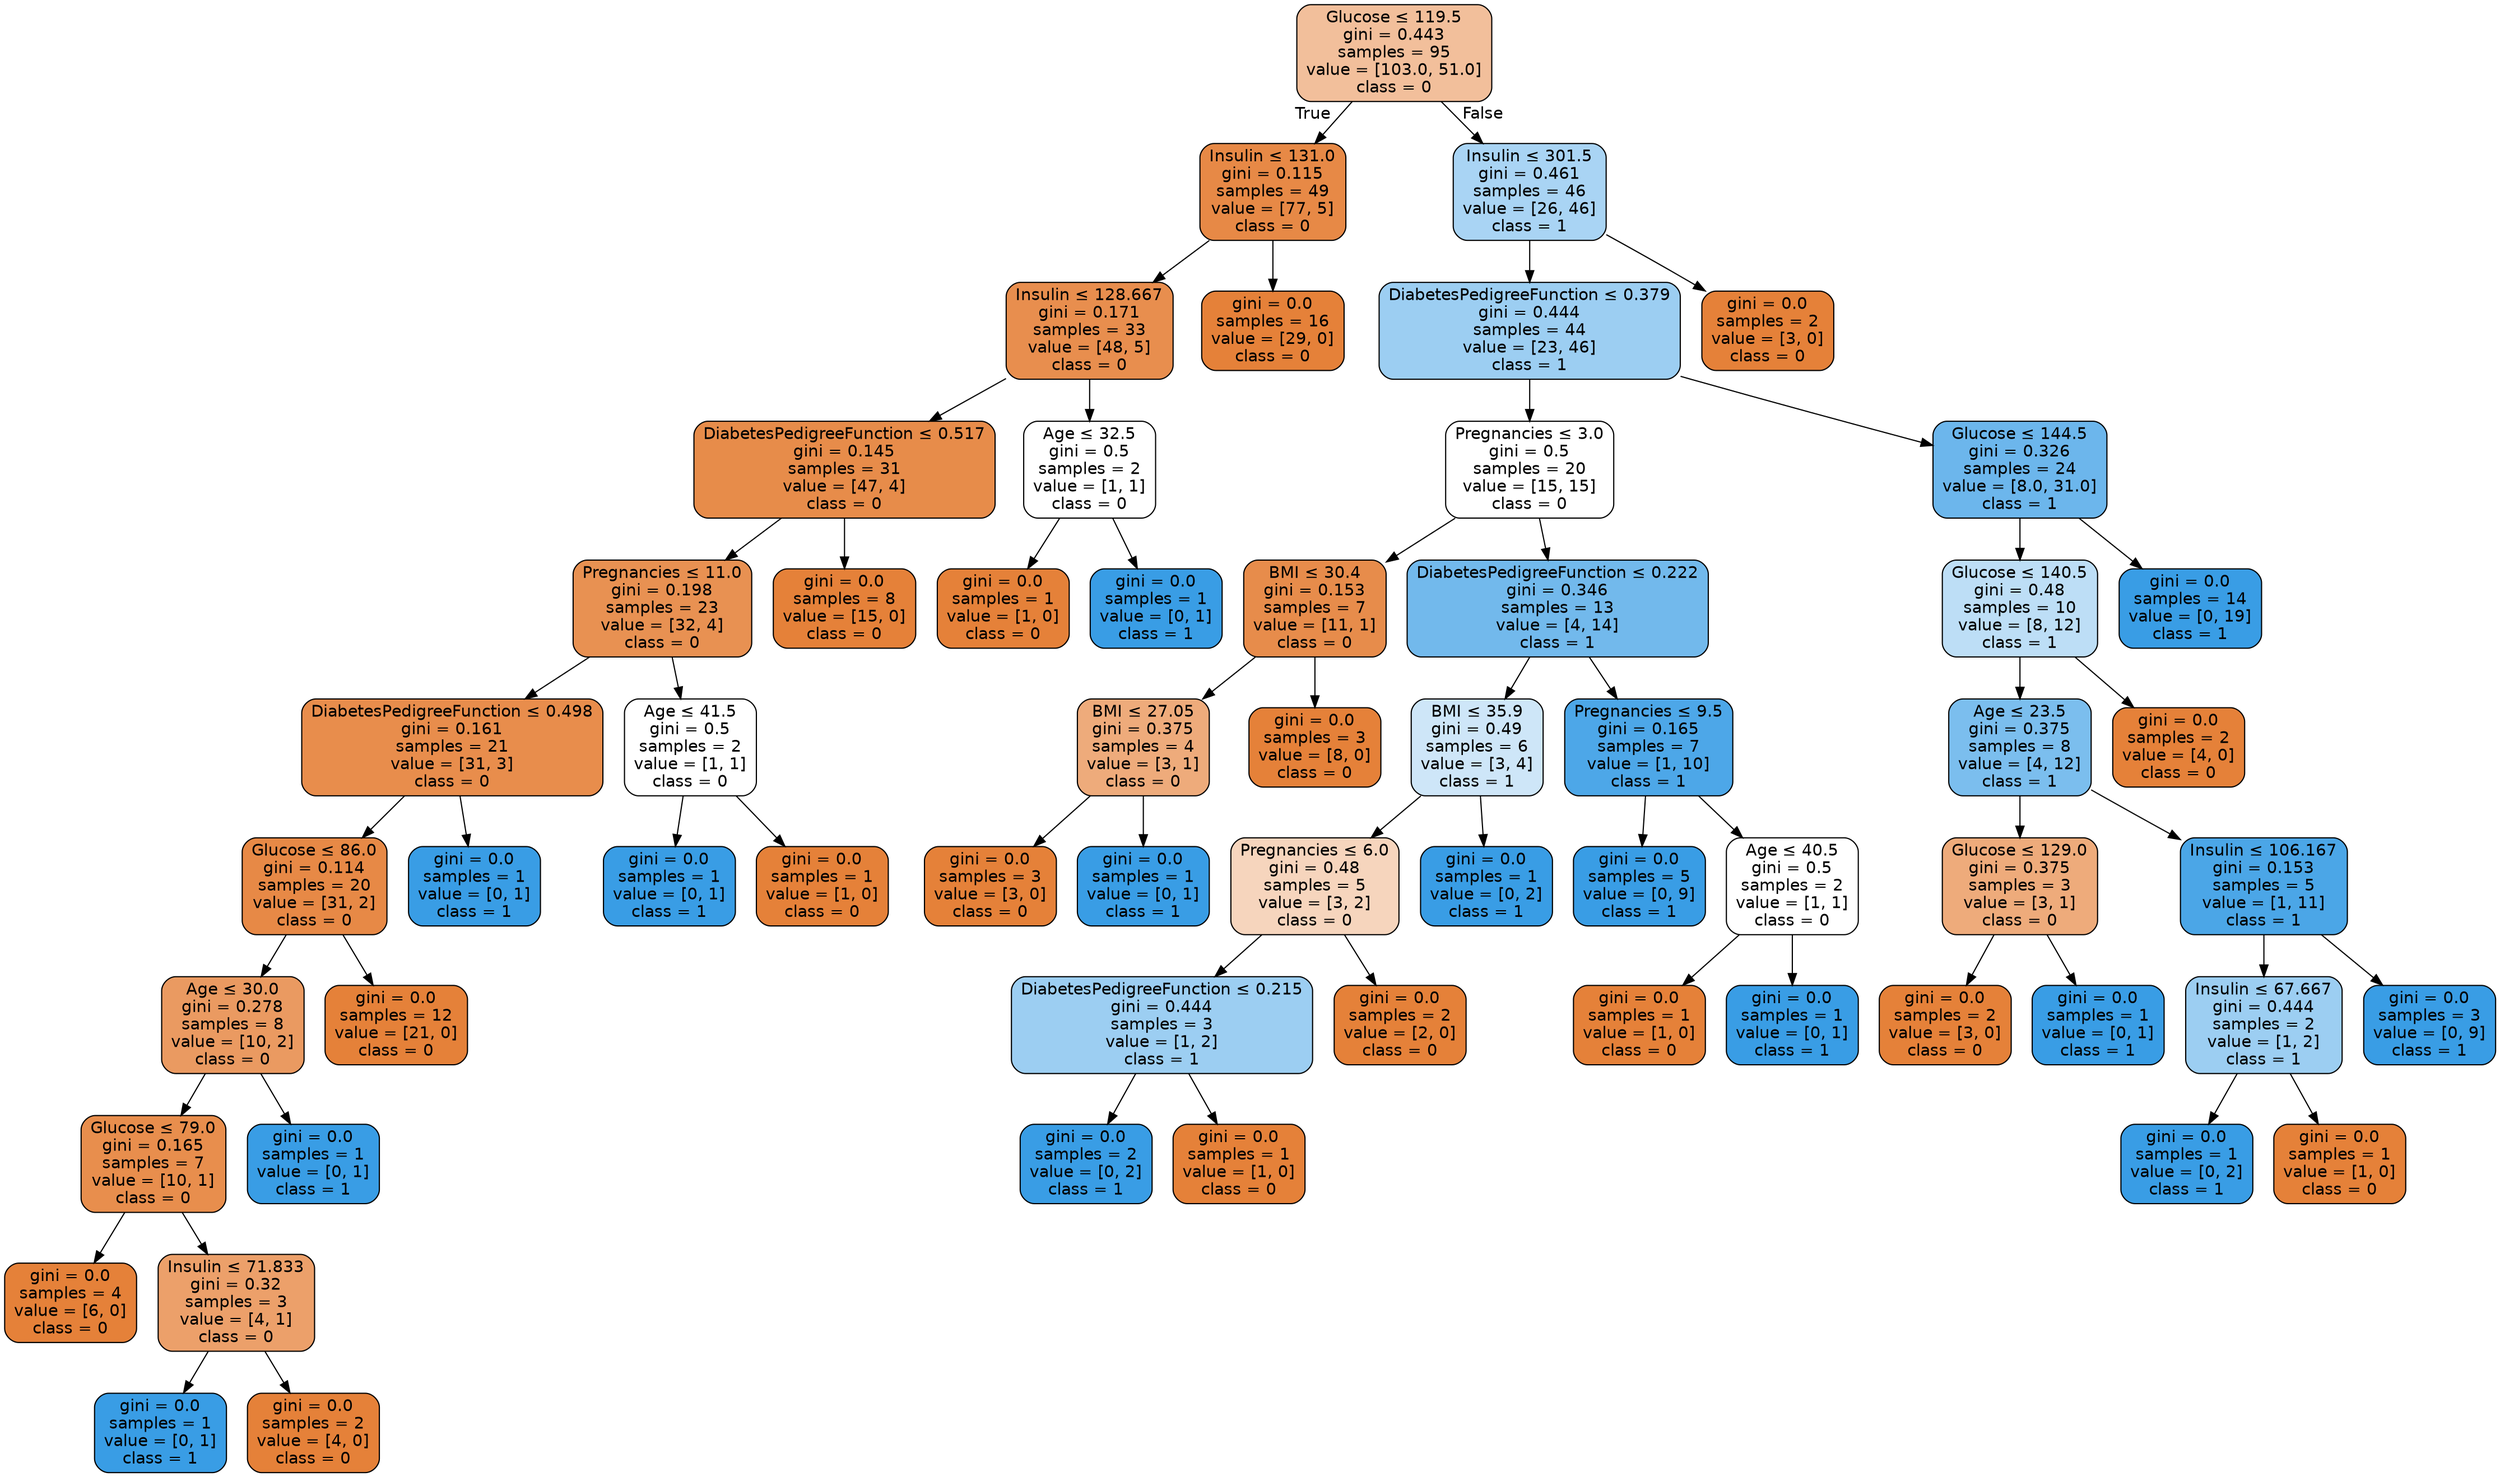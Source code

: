 digraph Tree {
node [shape=box, style="filled, rounded", color="black", fontname="helvetica"] ;
edge [fontname="helvetica"] ;
0 [label=<Glucose &le; 119.5<br/>gini = 0.443<br/>samples = 95<br/>value = [103.0, 51.0]<br/>class = 0>, fillcolor="#f2bf9b"] ;
1 [label=<Insulin &le; 131.0<br/>gini = 0.115<br/>samples = 49<br/>value = [77, 5]<br/>class = 0>, fillcolor="#e78946"] ;
0 -> 1 [labeldistance=2.5, labelangle=45, headlabel="True"] ;
2 [label=<Insulin &le; 128.667<br/>gini = 0.171<br/>samples = 33<br/>value = [48, 5]<br/>class = 0>, fillcolor="#e88e4e"] ;
1 -> 2 ;
3 [label=<DiabetesPedigreeFunction &le; 0.517<br/>gini = 0.145<br/>samples = 31<br/>value = [47, 4]<br/>class = 0>, fillcolor="#e78c4a"] ;
2 -> 3 ;
4 [label=<Pregnancies &le; 11.0<br/>gini = 0.198<br/>samples = 23<br/>value = [32, 4]<br/>class = 0>, fillcolor="#e89152"] ;
3 -> 4 ;
5 [label=<DiabetesPedigreeFunction &le; 0.498<br/>gini = 0.161<br/>samples = 21<br/>value = [31, 3]<br/>class = 0>, fillcolor="#e88d4c"] ;
4 -> 5 ;
6 [label=<Glucose &le; 86.0<br/>gini = 0.114<br/>samples = 20<br/>value = [31, 2]<br/>class = 0>, fillcolor="#e78946"] ;
5 -> 6 ;
7 [label=<Age &le; 30.0<br/>gini = 0.278<br/>samples = 8<br/>value = [10, 2]<br/>class = 0>, fillcolor="#ea9a61"] ;
6 -> 7 ;
8 [label=<Glucose &le; 79.0<br/>gini = 0.165<br/>samples = 7<br/>value = [10, 1]<br/>class = 0>, fillcolor="#e88e4d"] ;
7 -> 8 ;
9 [label=<gini = 0.0<br/>samples = 4<br/>value = [6, 0]<br/>class = 0>, fillcolor="#e58139"] ;
8 -> 9 ;
10 [label=<Insulin &le; 71.833<br/>gini = 0.32<br/>samples = 3<br/>value = [4, 1]<br/>class = 0>, fillcolor="#eca06a"] ;
8 -> 10 ;
11 [label=<gini = 0.0<br/>samples = 1<br/>value = [0, 1]<br/>class = 1>, fillcolor="#399de5"] ;
10 -> 11 ;
12 [label=<gini = 0.0<br/>samples = 2<br/>value = [4, 0]<br/>class = 0>, fillcolor="#e58139"] ;
10 -> 12 ;
13 [label=<gini = 0.0<br/>samples = 1<br/>value = [0, 1]<br/>class = 1>, fillcolor="#399de5"] ;
7 -> 13 ;
14 [label=<gini = 0.0<br/>samples = 12<br/>value = [21, 0]<br/>class = 0>, fillcolor="#e58139"] ;
6 -> 14 ;
15 [label=<gini = 0.0<br/>samples = 1<br/>value = [0, 1]<br/>class = 1>, fillcolor="#399de5"] ;
5 -> 15 ;
16 [label=<Age &le; 41.5<br/>gini = 0.5<br/>samples = 2<br/>value = [1, 1]<br/>class = 0>, fillcolor="#ffffff"] ;
4 -> 16 ;
17 [label=<gini = 0.0<br/>samples = 1<br/>value = [0, 1]<br/>class = 1>, fillcolor="#399de5"] ;
16 -> 17 ;
18 [label=<gini = 0.0<br/>samples = 1<br/>value = [1, 0]<br/>class = 0>, fillcolor="#e58139"] ;
16 -> 18 ;
19 [label=<gini = 0.0<br/>samples = 8<br/>value = [15, 0]<br/>class = 0>, fillcolor="#e58139"] ;
3 -> 19 ;
20 [label=<Age &le; 32.5<br/>gini = 0.5<br/>samples = 2<br/>value = [1, 1]<br/>class = 0>, fillcolor="#ffffff"] ;
2 -> 20 ;
21 [label=<gini = 0.0<br/>samples = 1<br/>value = [1, 0]<br/>class = 0>, fillcolor="#e58139"] ;
20 -> 21 ;
22 [label=<gini = 0.0<br/>samples = 1<br/>value = [0, 1]<br/>class = 1>, fillcolor="#399de5"] ;
20 -> 22 ;
23 [label=<gini = 0.0<br/>samples = 16<br/>value = [29, 0]<br/>class = 0>, fillcolor="#e58139"] ;
1 -> 23 ;
24 [label=<Insulin &le; 301.5<br/>gini = 0.461<br/>samples = 46<br/>value = [26, 46]<br/>class = 1>, fillcolor="#a9d4f4"] ;
0 -> 24 [labeldistance=2.5, labelangle=-45, headlabel="False"] ;
25 [label=<DiabetesPedigreeFunction &le; 0.379<br/>gini = 0.444<br/>samples = 44<br/>value = [23, 46]<br/>class = 1>, fillcolor="#9ccef2"] ;
24 -> 25 ;
26 [label=<Pregnancies &le; 3.0<br/>gini = 0.5<br/>samples = 20<br/>value = [15, 15]<br/>class = 0>, fillcolor="#ffffff"] ;
25 -> 26 ;
27 [label=<BMI &le; 30.4<br/>gini = 0.153<br/>samples = 7<br/>value = [11, 1]<br/>class = 0>, fillcolor="#e78c4b"] ;
26 -> 27 ;
28 [label=<BMI &le; 27.05<br/>gini = 0.375<br/>samples = 4<br/>value = [3, 1]<br/>class = 0>, fillcolor="#eeab7b"] ;
27 -> 28 ;
29 [label=<gini = 0.0<br/>samples = 3<br/>value = [3, 0]<br/>class = 0>, fillcolor="#e58139"] ;
28 -> 29 ;
30 [label=<gini = 0.0<br/>samples = 1<br/>value = [0, 1]<br/>class = 1>, fillcolor="#399de5"] ;
28 -> 30 ;
31 [label=<gini = 0.0<br/>samples = 3<br/>value = [8, 0]<br/>class = 0>, fillcolor="#e58139"] ;
27 -> 31 ;
32 [label=<DiabetesPedigreeFunction &le; 0.222<br/>gini = 0.346<br/>samples = 13<br/>value = [4, 14]<br/>class = 1>, fillcolor="#72b9ec"] ;
26 -> 32 ;
33 [label=<BMI &le; 35.9<br/>gini = 0.49<br/>samples = 6<br/>value = [3, 4]<br/>class = 1>, fillcolor="#cee6f8"] ;
32 -> 33 ;
34 [label=<Pregnancies &le; 6.0<br/>gini = 0.48<br/>samples = 5<br/>value = [3, 2]<br/>class = 0>, fillcolor="#f6d5bd"] ;
33 -> 34 ;
35 [label=<DiabetesPedigreeFunction &le; 0.215<br/>gini = 0.444<br/>samples = 3<br/>value = [1, 2]<br/>class = 1>, fillcolor="#9ccef2"] ;
34 -> 35 ;
36 [label=<gini = 0.0<br/>samples = 2<br/>value = [0, 2]<br/>class = 1>, fillcolor="#399de5"] ;
35 -> 36 ;
37 [label=<gini = 0.0<br/>samples = 1<br/>value = [1, 0]<br/>class = 0>, fillcolor="#e58139"] ;
35 -> 37 ;
38 [label=<gini = 0.0<br/>samples = 2<br/>value = [2, 0]<br/>class = 0>, fillcolor="#e58139"] ;
34 -> 38 ;
39 [label=<gini = 0.0<br/>samples = 1<br/>value = [0, 2]<br/>class = 1>, fillcolor="#399de5"] ;
33 -> 39 ;
40 [label=<Pregnancies &le; 9.5<br/>gini = 0.165<br/>samples = 7<br/>value = [1, 10]<br/>class = 1>, fillcolor="#4da7e8"] ;
32 -> 40 ;
41 [label=<gini = 0.0<br/>samples = 5<br/>value = [0, 9]<br/>class = 1>, fillcolor="#399de5"] ;
40 -> 41 ;
42 [label=<Age &le; 40.5<br/>gini = 0.5<br/>samples = 2<br/>value = [1, 1]<br/>class = 0>, fillcolor="#ffffff"] ;
40 -> 42 ;
43 [label=<gini = 0.0<br/>samples = 1<br/>value = [1, 0]<br/>class = 0>, fillcolor="#e58139"] ;
42 -> 43 ;
44 [label=<gini = 0.0<br/>samples = 1<br/>value = [0, 1]<br/>class = 1>, fillcolor="#399de5"] ;
42 -> 44 ;
45 [label=<Glucose &le; 144.5<br/>gini = 0.326<br/>samples = 24<br/>value = [8.0, 31.0]<br/>class = 1>, fillcolor="#6cb6ec"] ;
25 -> 45 ;
46 [label=<Glucose &le; 140.5<br/>gini = 0.48<br/>samples = 10<br/>value = [8, 12]<br/>class = 1>, fillcolor="#bddef6"] ;
45 -> 46 ;
47 [label=<Age &le; 23.5<br/>gini = 0.375<br/>samples = 8<br/>value = [4, 12]<br/>class = 1>, fillcolor="#7bbeee"] ;
46 -> 47 ;
48 [label=<Glucose &le; 129.0<br/>gini = 0.375<br/>samples = 3<br/>value = [3, 1]<br/>class = 0>, fillcolor="#eeab7b"] ;
47 -> 48 ;
49 [label=<gini = 0.0<br/>samples = 2<br/>value = [3, 0]<br/>class = 0>, fillcolor="#e58139"] ;
48 -> 49 ;
50 [label=<gini = 0.0<br/>samples = 1<br/>value = [0, 1]<br/>class = 1>, fillcolor="#399de5"] ;
48 -> 50 ;
51 [label=<Insulin &le; 106.167<br/>gini = 0.153<br/>samples = 5<br/>value = [1, 11]<br/>class = 1>, fillcolor="#4ba6e7"] ;
47 -> 51 ;
52 [label=<Insulin &le; 67.667<br/>gini = 0.444<br/>samples = 2<br/>value = [1, 2]<br/>class = 1>, fillcolor="#9ccef2"] ;
51 -> 52 ;
53 [label=<gini = 0.0<br/>samples = 1<br/>value = [0, 2]<br/>class = 1>, fillcolor="#399de5"] ;
52 -> 53 ;
54 [label=<gini = 0.0<br/>samples = 1<br/>value = [1, 0]<br/>class = 0>, fillcolor="#e58139"] ;
52 -> 54 ;
55 [label=<gini = 0.0<br/>samples = 3<br/>value = [0, 9]<br/>class = 1>, fillcolor="#399de5"] ;
51 -> 55 ;
56 [label=<gini = 0.0<br/>samples = 2<br/>value = [4, 0]<br/>class = 0>, fillcolor="#e58139"] ;
46 -> 56 ;
57 [label=<gini = 0.0<br/>samples = 14<br/>value = [0, 19]<br/>class = 1>, fillcolor="#399de5"] ;
45 -> 57 ;
58 [label=<gini = 0.0<br/>samples = 2<br/>value = [3, 0]<br/>class = 0>, fillcolor="#e58139"] ;
24 -> 58 ;
}